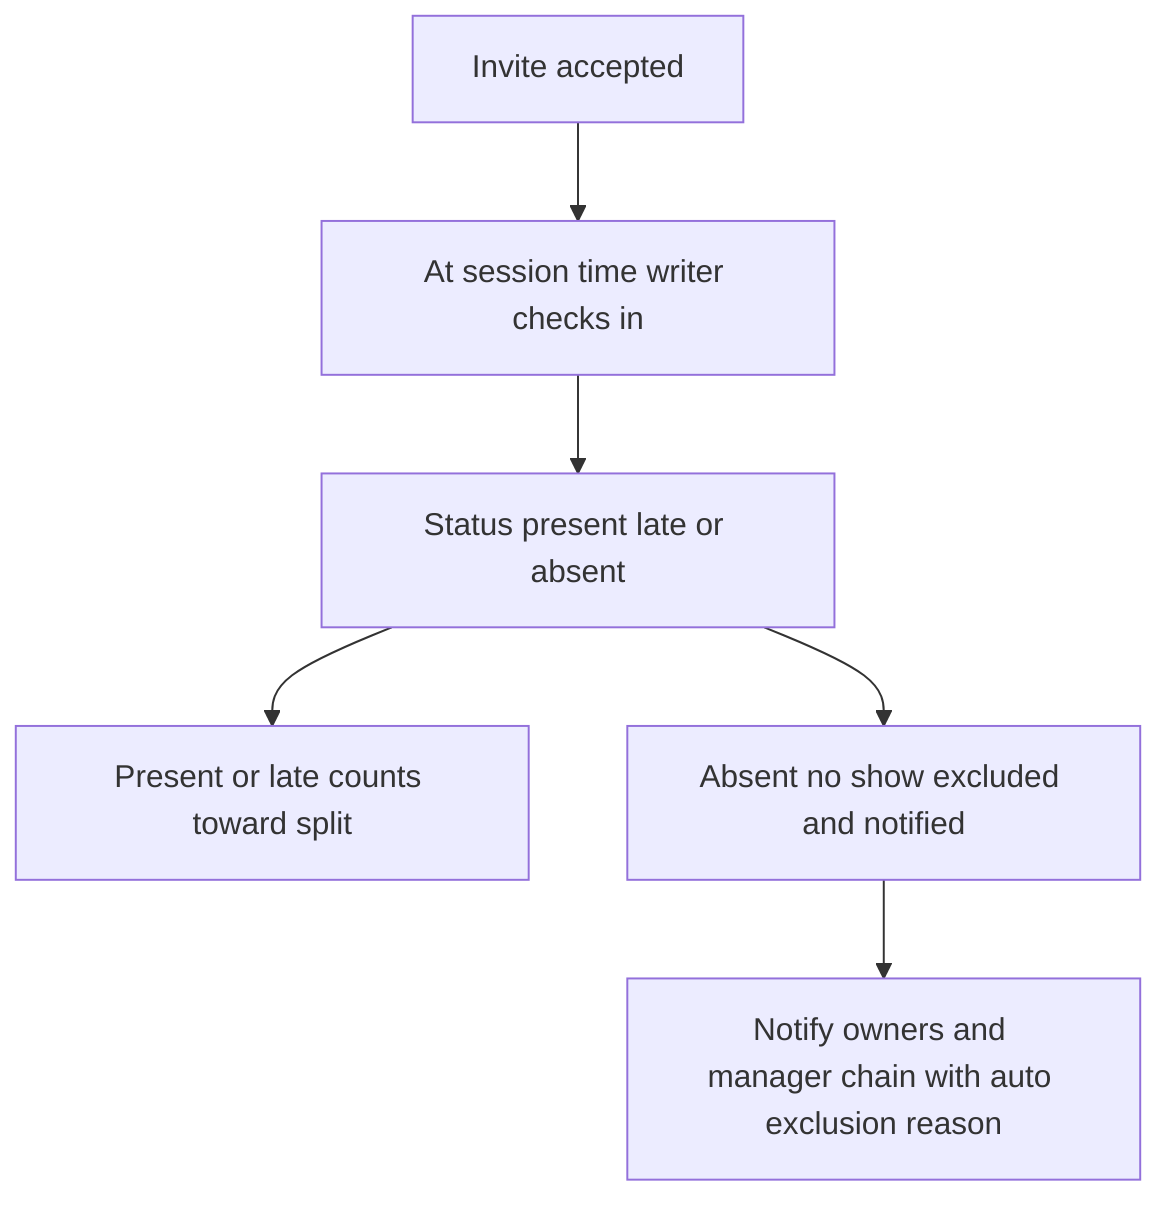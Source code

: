 flowchart TD
  A["Invite accepted"] --> B["At session time writer checks in"]
  B --> C["Status present late or absent"]
  C --> D["Present or late counts toward split"]
  C --> E["Absent no show excluded and notified"]
  E --> F["Notify owners and manager chain with auto exclusion reason"]